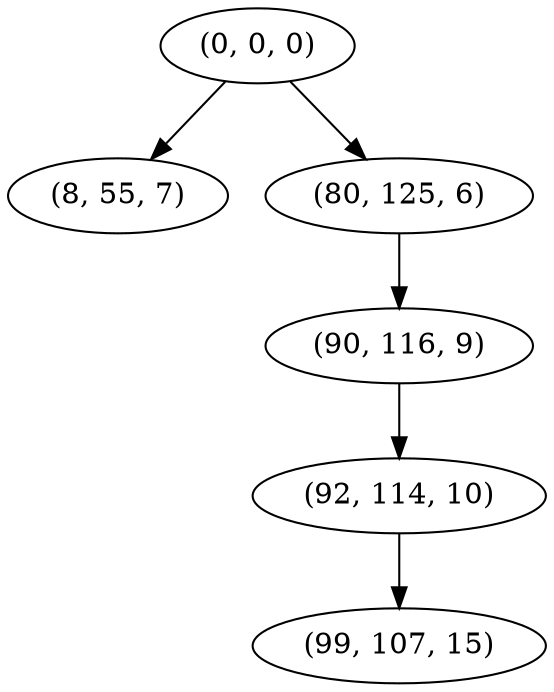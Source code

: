 digraph tree {
    "(0, 0, 0)";
    "(8, 55, 7)";
    "(80, 125, 6)";
    "(90, 116, 9)";
    "(92, 114, 10)";
    "(99, 107, 15)";
    "(0, 0, 0)" -> "(8, 55, 7)";
    "(0, 0, 0)" -> "(80, 125, 6)";
    "(80, 125, 6)" -> "(90, 116, 9)";
    "(90, 116, 9)" -> "(92, 114, 10)";
    "(92, 114, 10)" -> "(99, 107, 15)";
}
